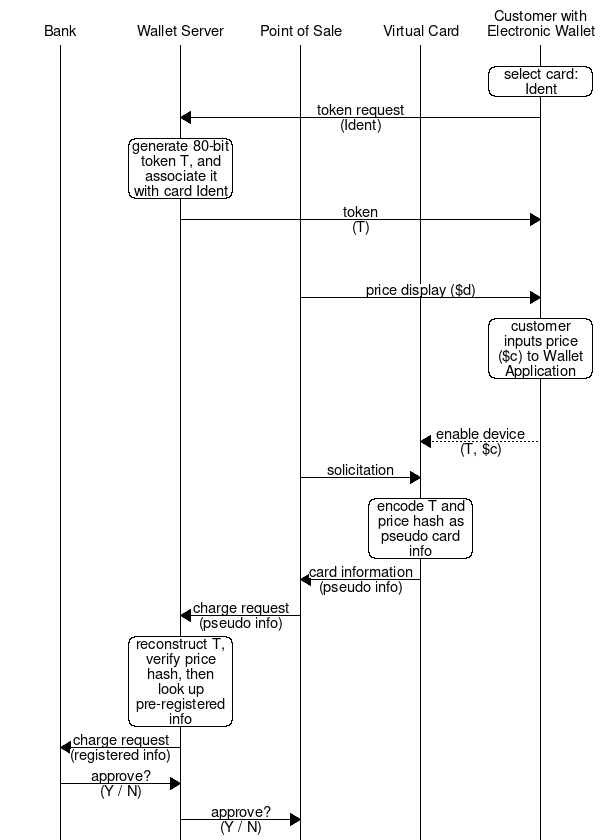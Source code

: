 # Electrnoic Wallet
msc {
 arcgradient = 0;


 a [label="Bank"],b [label="Wallet Server"], c [label="Point of Sale"],d [label="Virtual Card"],e [label="Customer with\nElectronic Wallet"];

 |||;
 e rbox e [label="select card: Ident"];
 e=>b [label="token request\n(Ident)"];
 b rbox b [label="generate 80-bit token T, and associate it with card Ident"];
 b=>e [label="token\n(T)"];
 |||;
 |||;
 c=>e [label="price display ($d)"];
 e rbox e [label="customer inputs price ($c) to Wallet Application"];
 |||;
 |||;
 e>>d [label="enable device\n(T, $c)"];
 c=>d [label="solicitation"];
 d rbox d [label="encode T and price hash as pseudo card info"];
 d=>c [label="card information\n(pseudo info)"];
 c=>b [label="charge request\n(pseudo info)"];
 b rbox b [label="reconstruct T, verify price hash, then look up pre-registered info"];
 b=>a [label="charge request\n(registered info)"];
 a=>b [label="approve?\n(Y / N)"];
 b=>c [label="approve?\n(Y / N)"];
}
